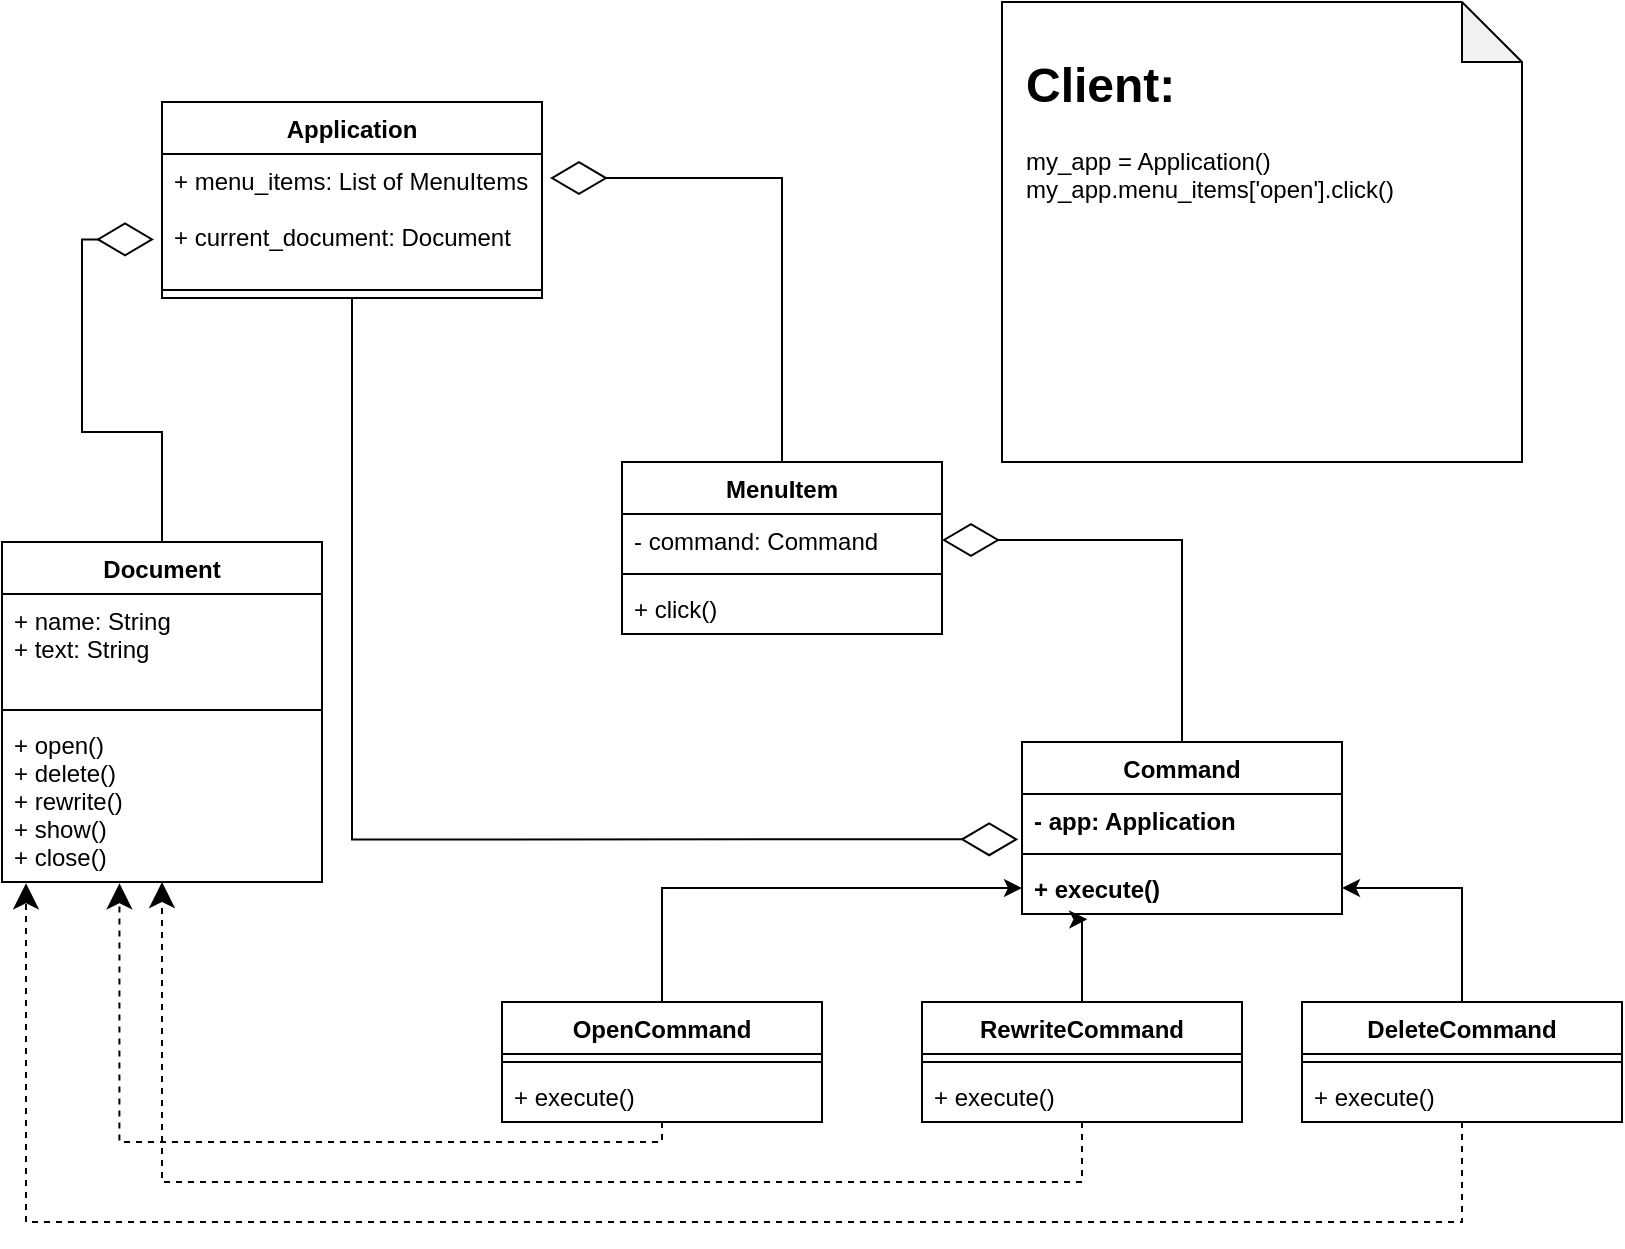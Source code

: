 <mxfile version="20.8.16" type="device"><diagram name="Page-1" id="m7iHKYCCG8iU0Z5b5kwS"><mxGraphModel dx="1100" dy="817" grid="1" gridSize="10" guides="1" tooltips="1" connect="1" arrows="1" fold="1" page="1" pageScale="1" pageWidth="850" pageHeight="1100" math="0" shadow="0"><root><mxCell id="0"/><mxCell id="1" parent="0"/><mxCell id="CO_NGIFfL66a_29jtt7U-33" style="edgeStyle=orthogonalEdgeStyle;rounded=0;orthogonalLoop=1;jettySize=auto;html=1;entryX=-0.012;entryY=0.872;entryDx=0;entryDy=0;entryPerimeter=0;strokeWidth=1;endArrow=diamondThin;endFill=0;endSize=26;" edge="1" parent="1" source="CO_NGIFfL66a_29jtt7U-1" target="CO_NGIFfL66a_29jtt7U-10"><mxGeometry relative="1" as="geometry"/></mxCell><mxCell id="CO_NGIFfL66a_29jtt7U-1" value="Application" style="swimlane;fontStyle=1;align=center;verticalAlign=top;childLayout=stackLayout;horizontal=1;startSize=26;horizontalStack=0;resizeParent=1;resizeParentMax=0;resizeLast=0;collapsible=1;marginBottom=0;" vertex="1" parent="1"><mxGeometry x="100" y="70" width="190" height="98" as="geometry"/></mxCell><mxCell id="CO_NGIFfL66a_29jtt7U-2" value="+ menu_items: List of MenuItems&#10;&#10;+ current_document: Document" style="text;strokeColor=none;fillColor=none;align=left;verticalAlign=top;spacingLeft=4;spacingRight=4;overflow=hidden;rotatable=0;points=[[0,0.5],[1,0.5]];portConstraint=eastwest;" vertex="1" parent="CO_NGIFfL66a_29jtt7U-1"><mxGeometry y="26" width="190" height="64" as="geometry"/></mxCell><mxCell id="CO_NGIFfL66a_29jtt7U-3" value="" style="line;strokeWidth=1;fillColor=none;align=left;verticalAlign=middle;spacingTop=-1;spacingLeft=3;spacingRight=3;rotatable=0;labelPosition=right;points=[];portConstraint=eastwest;strokeColor=inherit;" vertex="1" parent="CO_NGIFfL66a_29jtt7U-1"><mxGeometry y="90" width="190" height="8" as="geometry"/></mxCell><mxCell id="CO_NGIFfL66a_29jtt7U-27" style="edgeStyle=orthogonalEdgeStyle;rounded=0;orthogonalLoop=1;jettySize=auto;html=1;entryX=1.021;entryY=0.188;entryDx=0;entryDy=0;entryPerimeter=0;strokeWidth=1;endArrow=diamondThin;endFill=0;endSize=26;" edge="1" parent="1" source="CO_NGIFfL66a_29jtt7U-5" target="CO_NGIFfL66a_29jtt7U-2"><mxGeometry relative="1" as="geometry"/></mxCell><mxCell id="CO_NGIFfL66a_29jtt7U-5" value="MenuItem" style="swimlane;fontStyle=1;align=center;verticalAlign=top;childLayout=stackLayout;horizontal=1;startSize=26;horizontalStack=0;resizeParent=1;resizeParentMax=0;resizeLast=0;collapsible=1;marginBottom=0;" vertex="1" parent="1"><mxGeometry x="330" y="250" width="160" height="86" as="geometry"/></mxCell><mxCell id="CO_NGIFfL66a_29jtt7U-6" value="- command: Command" style="text;strokeColor=none;fillColor=none;align=left;verticalAlign=top;spacingLeft=4;spacingRight=4;overflow=hidden;rotatable=0;points=[[0,0.5],[1,0.5]];portConstraint=eastwest;" vertex="1" parent="CO_NGIFfL66a_29jtt7U-5"><mxGeometry y="26" width="160" height="26" as="geometry"/></mxCell><mxCell id="CO_NGIFfL66a_29jtt7U-7" value="" style="line;strokeWidth=1;fillColor=none;align=left;verticalAlign=middle;spacingTop=-1;spacingLeft=3;spacingRight=3;rotatable=0;labelPosition=right;points=[];portConstraint=eastwest;strokeColor=inherit;" vertex="1" parent="CO_NGIFfL66a_29jtt7U-5"><mxGeometry y="52" width="160" height="8" as="geometry"/></mxCell><mxCell id="CO_NGIFfL66a_29jtt7U-8" value="+ click()" style="text;strokeColor=none;fillColor=none;align=left;verticalAlign=top;spacingLeft=4;spacingRight=4;overflow=hidden;rotatable=0;points=[[0,0.5],[1,0.5]];portConstraint=eastwest;" vertex="1" parent="CO_NGIFfL66a_29jtt7U-5"><mxGeometry y="60" width="160" height="26" as="geometry"/></mxCell><mxCell id="CO_NGIFfL66a_29jtt7U-26" style="edgeStyle=orthogonalEdgeStyle;rounded=0;orthogonalLoop=1;jettySize=auto;html=1;entryX=1;entryY=0.5;entryDx=0;entryDy=0;endArrow=diamondThin;endFill=0;strokeWidth=1;endSize=26;" edge="1" parent="1" source="CO_NGIFfL66a_29jtt7U-9" target="CO_NGIFfL66a_29jtt7U-6"><mxGeometry relative="1" as="geometry"/></mxCell><mxCell id="CO_NGIFfL66a_29jtt7U-9" value="Command" style="swimlane;fontStyle=1;align=center;verticalAlign=top;childLayout=stackLayout;horizontal=1;startSize=26;horizontalStack=0;resizeParent=1;resizeParentMax=0;resizeLast=0;collapsible=1;marginBottom=0;" vertex="1" parent="1"><mxGeometry x="530" y="390" width="160" height="86" as="geometry"/></mxCell><mxCell id="CO_NGIFfL66a_29jtt7U-10" value="- app: Application" style="text;strokeColor=none;fillColor=none;align=left;verticalAlign=top;spacingLeft=4;spacingRight=4;overflow=hidden;rotatable=0;points=[[0,0.5],[1,0.5]];portConstraint=eastwest;fontStyle=1" vertex="1" parent="CO_NGIFfL66a_29jtt7U-9"><mxGeometry y="26" width="160" height="26" as="geometry"/></mxCell><mxCell id="CO_NGIFfL66a_29jtt7U-11" value="" style="line;strokeWidth=1;fillColor=none;align=left;verticalAlign=middle;spacingTop=-1;spacingLeft=3;spacingRight=3;rotatable=0;labelPosition=right;points=[];portConstraint=eastwest;strokeColor=inherit;" vertex="1" parent="CO_NGIFfL66a_29jtt7U-9"><mxGeometry y="52" width="160" height="8" as="geometry"/></mxCell><mxCell id="CO_NGIFfL66a_29jtt7U-12" value="+ execute()" style="text;strokeColor=none;fillColor=none;align=left;verticalAlign=top;spacingLeft=4;spacingRight=4;overflow=hidden;rotatable=0;points=[[0,0.5],[1,0.5]];portConstraint=eastwest;fontStyle=1" vertex="1" parent="CO_NGIFfL66a_29jtt7U-9"><mxGeometry y="60" width="160" height="26" as="geometry"/></mxCell><mxCell id="CO_NGIFfL66a_29jtt7U-25" style="edgeStyle=orthogonalEdgeStyle;rounded=0;orthogonalLoop=1;jettySize=auto;html=1;" edge="1" parent="1" source="CO_NGIFfL66a_29jtt7U-13" target="CO_NGIFfL66a_29jtt7U-12"><mxGeometry relative="1" as="geometry"/></mxCell><mxCell id="CO_NGIFfL66a_29jtt7U-34" style="edgeStyle=orthogonalEdgeStyle;rounded=0;orthogonalLoop=1;jettySize=auto;html=1;entryX=0.367;entryY=1.008;entryDx=0;entryDy=0;entryPerimeter=0;strokeWidth=1;endArrow=classic;endFill=1;endSize=10;dashed=1;" edge="1" parent="1" source="CO_NGIFfL66a_29jtt7U-13" target="CO_NGIFfL66a_29jtt7U-31"><mxGeometry relative="1" as="geometry"><Array as="points"><mxPoint x="350" y="590"/><mxPoint x="79" y="590"/></Array></mxGeometry></mxCell><mxCell id="CO_NGIFfL66a_29jtt7U-13" value="OpenCommand" style="swimlane;fontStyle=1;align=center;verticalAlign=top;childLayout=stackLayout;horizontal=1;startSize=26;horizontalStack=0;resizeParent=1;resizeParentMax=0;resizeLast=0;collapsible=1;marginBottom=0;" vertex="1" parent="1"><mxGeometry x="270" y="520" width="160" height="60" as="geometry"/></mxCell><mxCell id="CO_NGIFfL66a_29jtt7U-15" value="" style="line;strokeWidth=1;fillColor=none;align=left;verticalAlign=middle;spacingTop=-1;spacingLeft=3;spacingRight=3;rotatable=0;labelPosition=right;points=[];portConstraint=eastwest;strokeColor=inherit;" vertex="1" parent="CO_NGIFfL66a_29jtt7U-13"><mxGeometry y="26" width="160" height="8" as="geometry"/></mxCell><mxCell id="CO_NGIFfL66a_29jtt7U-16" value="+ execute()" style="text;strokeColor=none;fillColor=none;align=left;verticalAlign=top;spacingLeft=4;spacingRight=4;overflow=hidden;rotatable=0;points=[[0,0.5],[1,0.5]];portConstraint=eastwest;" vertex="1" parent="CO_NGIFfL66a_29jtt7U-13"><mxGeometry y="34" width="160" height="26" as="geometry"/></mxCell><mxCell id="CO_NGIFfL66a_29jtt7U-24" style="edgeStyle=orthogonalEdgeStyle;rounded=0;orthogonalLoop=1;jettySize=auto;html=1;entryX=0.204;entryY=1.103;entryDx=0;entryDy=0;entryPerimeter=0;" edge="1" parent="1" source="CO_NGIFfL66a_29jtt7U-17" target="CO_NGIFfL66a_29jtt7U-12"><mxGeometry relative="1" as="geometry"><Array as="points"><mxPoint x="560" y="479"/></Array></mxGeometry></mxCell><mxCell id="CO_NGIFfL66a_29jtt7U-17" value="RewriteCommand" style="swimlane;fontStyle=1;align=center;verticalAlign=top;childLayout=stackLayout;horizontal=1;startSize=26;horizontalStack=0;resizeParent=1;resizeParentMax=0;resizeLast=0;collapsible=1;marginBottom=0;" vertex="1" parent="1"><mxGeometry x="480" y="520" width="160" height="60" as="geometry"/></mxCell><mxCell id="CO_NGIFfL66a_29jtt7U-18" value="" style="line;strokeWidth=1;fillColor=none;align=left;verticalAlign=middle;spacingTop=-1;spacingLeft=3;spacingRight=3;rotatable=0;labelPosition=right;points=[];portConstraint=eastwest;strokeColor=inherit;" vertex="1" parent="CO_NGIFfL66a_29jtt7U-17"><mxGeometry y="26" width="160" height="8" as="geometry"/></mxCell><mxCell id="CO_NGIFfL66a_29jtt7U-19" value="+ execute()" style="text;strokeColor=none;fillColor=none;align=left;verticalAlign=top;spacingLeft=4;spacingRight=4;overflow=hidden;rotatable=0;points=[[0,0.5],[1,0.5]];portConstraint=eastwest;" vertex="1" parent="CO_NGIFfL66a_29jtt7U-17"><mxGeometry y="34" width="160" height="26" as="geometry"/></mxCell><mxCell id="CO_NGIFfL66a_29jtt7U-23" style="edgeStyle=orthogonalEdgeStyle;rounded=0;orthogonalLoop=1;jettySize=auto;html=1;entryX=1;entryY=0.5;entryDx=0;entryDy=0;" edge="1" parent="1" source="CO_NGIFfL66a_29jtt7U-20" target="CO_NGIFfL66a_29jtt7U-12"><mxGeometry relative="1" as="geometry"/></mxCell><mxCell id="CO_NGIFfL66a_29jtt7U-37" style="edgeStyle=orthogonalEdgeStyle;rounded=0;orthogonalLoop=1;jettySize=auto;html=1;entryX=0.075;entryY=1.008;entryDx=0;entryDy=0;entryPerimeter=0;dashed=1;strokeWidth=1;endArrow=classic;endFill=1;endSize=10;" edge="1" parent="1" source="CO_NGIFfL66a_29jtt7U-20" target="CO_NGIFfL66a_29jtt7U-31"><mxGeometry relative="1" as="geometry"><Array as="points"><mxPoint x="750" y="630"/><mxPoint x="32" y="630"/></Array></mxGeometry></mxCell><mxCell id="CO_NGIFfL66a_29jtt7U-20" value="DeleteCommand" style="swimlane;fontStyle=1;align=center;verticalAlign=top;childLayout=stackLayout;horizontal=1;startSize=26;horizontalStack=0;resizeParent=1;resizeParentMax=0;resizeLast=0;collapsible=1;marginBottom=0;" vertex="1" parent="1"><mxGeometry x="670" y="520" width="160" height="60" as="geometry"/></mxCell><mxCell id="CO_NGIFfL66a_29jtt7U-21" value="" style="line;strokeWidth=1;fillColor=none;align=left;verticalAlign=middle;spacingTop=-1;spacingLeft=3;spacingRight=3;rotatable=0;labelPosition=right;points=[];portConstraint=eastwest;strokeColor=inherit;" vertex="1" parent="CO_NGIFfL66a_29jtt7U-20"><mxGeometry y="26" width="160" height="8" as="geometry"/></mxCell><mxCell id="CO_NGIFfL66a_29jtt7U-22" value="+ execute()" style="text;strokeColor=none;fillColor=none;align=left;verticalAlign=top;spacingLeft=4;spacingRight=4;overflow=hidden;rotatable=0;points=[[0,0.5],[1,0.5]];portConstraint=eastwest;" vertex="1" parent="CO_NGIFfL66a_29jtt7U-20"><mxGeometry y="34" width="160" height="26" as="geometry"/></mxCell><mxCell id="CO_NGIFfL66a_29jtt7U-32" style="edgeStyle=orthogonalEdgeStyle;rounded=0;orthogonalLoop=1;jettySize=auto;html=1;entryX=-0.021;entryY=0.667;entryDx=0;entryDy=0;strokeWidth=1;endArrow=diamondThin;endFill=0;endSize=26;entryPerimeter=0;" edge="1" parent="1" source="CO_NGIFfL66a_29jtt7U-28" target="CO_NGIFfL66a_29jtt7U-2"><mxGeometry relative="1" as="geometry"/></mxCell><mxCell id="CO_NGIFfL66a_29jtt7U-28" value="Document" style="swimlane;fontStyle=1;align=center;verticalAlign=top;childLayout=stackLayout;horizontal=1;startSize=26;horizontalStack=0;resizeParent=1;resizeParentMax=0;resizeLast=0;collapsible=1;marginBottom=0;" vertex="1" parent="1"><mxGeometry x="20" y="290" width="160" height="170" as="geometry"/></mxCell><mxCell id="CO_NGIFfL66a_29jtt7U-29" value="+ name: String&#10;+ text: String" style="text;strokeColor=none;fillColor=none;align=left;verticalAlign=top;spacingLeft=4;spacingRight=4;overflow=hidden;rotatable=0;points=[[0,0.5],[1,0.5]];portConstraint=eastwest;" vertex="1" parent="CO_NGIFfL66a_29jtt7U-28"><mxGeometry y="26" width="160" height="54" as="geometry"/></mxCell><mxCell id="CO_NGIFfL66a_29jtt7U-30" value="" style="line;strokeWidth=1;fillColor=none;align=left;verticalAlign=middle;spacingTop=-1;spacingLeft=3;spacingRight=3;rotatable=0;labelPosition=right;points=[];portConstraint=eastwest;strokeColor=inherit;" vertex="1" parent="CO_NGIFfL66a_29jtt7U-28"><mxGeometry y="80" width="160" height="8" as="geometry"/></mxCell><mxCell id="CO_NGIFfL66a_29jtt7U-31" value="+ open()&#10;+ delete()&#10;+ rewrite()&#10;+ show()&#10;+ close() &#10;" style="text;strokeColor=none;fillColor=none;align=left;verticalAlign=top;spacingLeft=4;spacingRight=4;overflow=hidden;rotatable=0;points=[[0,0.5],[1,0.5]];portConstraint=eastwest;" vertex="1" parent="CO_NGIFfL66a_29jtt7U-28"><mxGeometry y="88" width="160" height="82" as="geometry"/></mxCell><mxCell id="CO_NGIFfL66a_29jtt7U-35" style="edgeStyle=orthogonalEdgeStyle;rounded=0;orthogonalLoop=1;jettySize=auto;html=1;entryX=0.5;entryY=1;entryDx=0;entryDy=0;entryPerimeter=0;dashed=1;strokeWidth=1;endArrow=classic;endFill=1;endSize=10;" edge="1" parent="1" source="CO_NGIFfL66a_29jtt7U-19" target="CO_NGIFfL66a_29jtt7U-31"><mxGeometry relative="1" as="geometry"><Array as="points"><mxPoint x="560" y="610"/><mxPoint x="100" y="610"/></Array></mxGeometry></mxCell><mxCell id="CO_NGIFfL66a_29jtt7U-41" value="" style="group" vertex="1" connectable="0" parent="1"><mxGeometry x="520" y="20" width="260" height="230" as="geometry"/></mxCell><mxCell id="CO_NGIFfL66a_29jtt7U-42" value="" style="shape=note;whiteSpace=wrap;html=1;backgroundOutline=1;darkOpacity=0.05;" vertex="1" parent="CO_NGIFfL66a_29jtt7U-41"><mxGeometry width="260" height="230" as="geometry"/></mxCell><mxCell id="CO_NGIFfL66a_29jtt7U-43" value="&lt;h1&gt;Client:&lt;/h1&gt;&lt;div&gt;my_app = Application()&lt;/div&gt;&lt;div&gt;my_app.menu_items['open'].click()&lt;/div&gt;" style="text;html=1;strokeColor=none;fillColor=none;spacing=5;spacingTop=-20;whiteSpace=wrap;overflow=hidden;rounded=0;" vertex="1" parent="CO_NGIFfL66a_29jtt7U-41"><mxGeometry x="7" y="22" width="230" height="200" as="geometry"/></mxCell></root></mxGraphModel></diagram></mxfile>